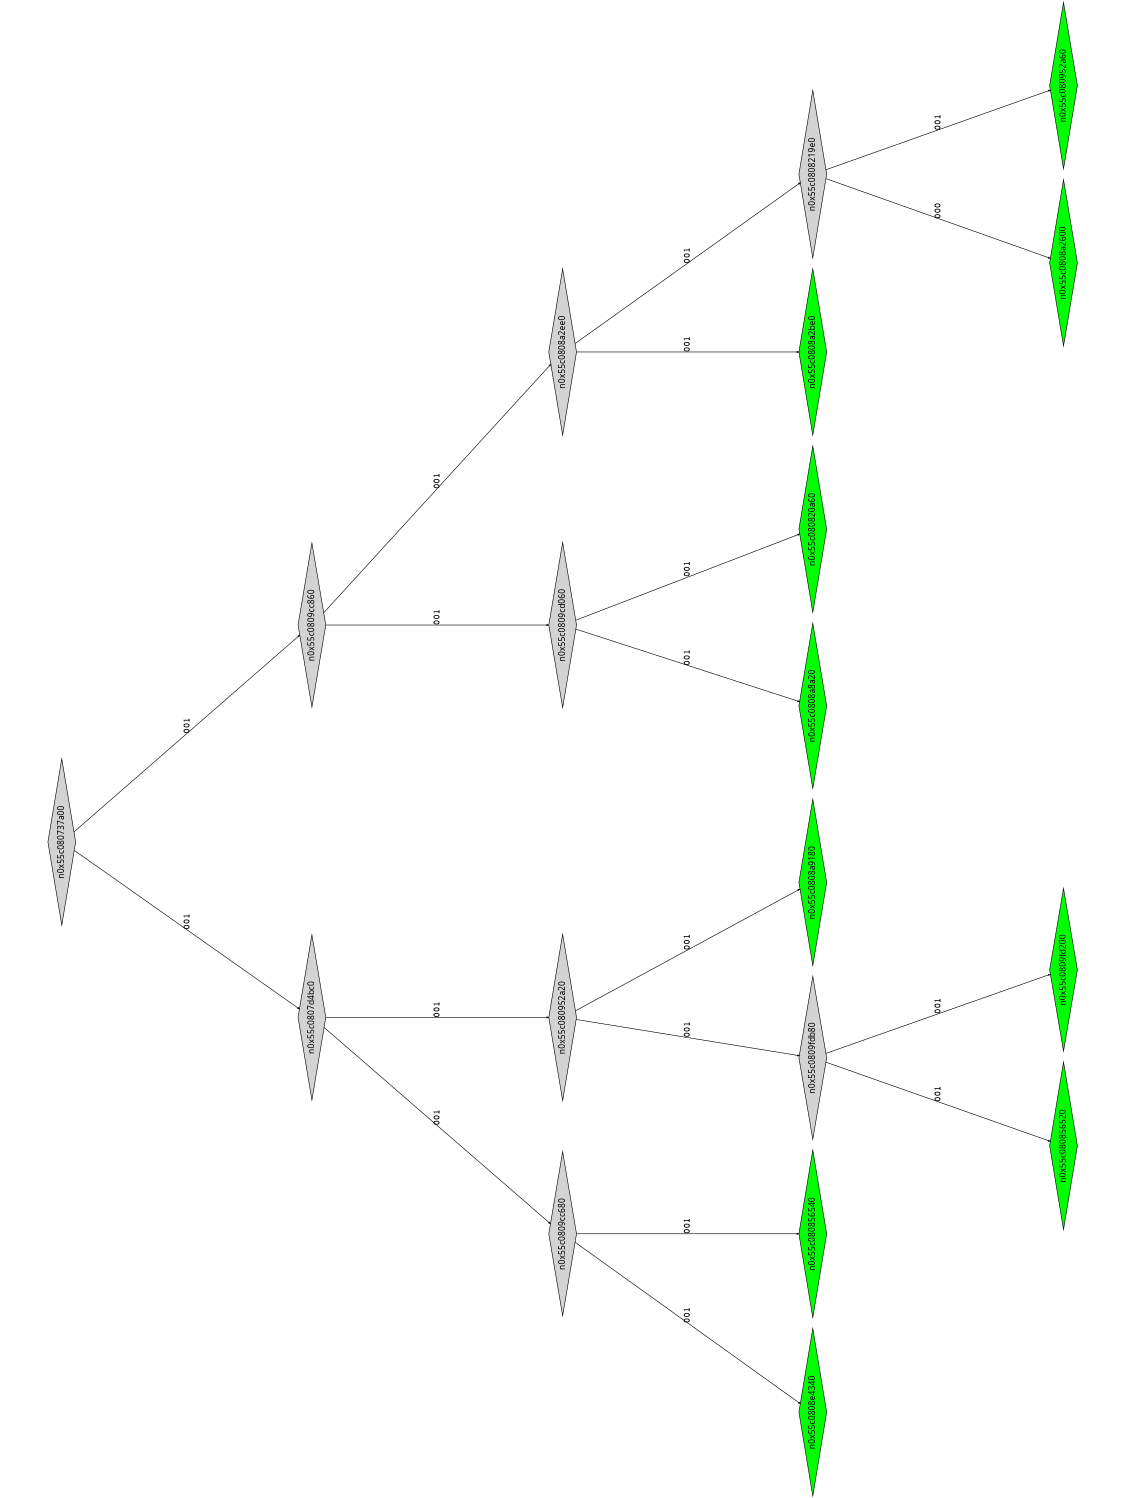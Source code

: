 digraph G {
	size="10,7.5";
	ratio=fill;
	rotate=90;
	center = "true";
	node [style="filled",width=.1,height=.1,fontname="Terminus"]
	edge [arrowsize=.3]
	n0x55c080737a00 [shape=diamond];
	n0x55c080737a00 -> n0x55c0807d4bc0 [label=001];
	n0x55c080737a00 -> n0x55c0809cc860 [label=001];
	n0x55c0809cc860 [shape=diamond];
	n0x55c0809cc860 -> n0x55c0809cd060 [label=001];
	n0x55c0809cc860 -> n0x55c0808a2ee0 [label=001];
	n0x55c0808a2ee0 [shape=diamond];
	n0x55c0808a2ee0 -> n0x55c0808a2be0 [label=001];
	n0x55c0808a2ee0 -> n0x55c0808219e0 [label=001];
	n0x55c0808219e0 [shape=diamond];
	n0x55c0808219e0 -> n0x55c0808a2600 [label=000];
	n0x55c0808219e0 -> n0x55c080952a60 [label=001];
	n0x55c080952a60 [shape=diamond,fillcolor=green];
	n0x55c0808a2600 [shape=diamond,fillcolor=green];
	n0x55c0808a2be0 [shape=diamond,fillcolor=green];
	n0x55c0809cd060 [shape=diamond];
	n0x55c0809cd060 -> n0x55c0808a8a20 [label=001];
	n0x55c0809cd060 -> n0x55c080820a60 [label=001];
	n0x55c080820a60 [shape=diamond,fillcolor=green];
	n0x55c0808a8a20 [shape=diamond,fillcolor=green];
	n0x55c0807d4bc0 [shape=diamond];
	n0x55c0807d4bc0 -> n0x55c0809cc680 [label=001];
	n0x55c0807d4bc0 -> n0x55c080952a20 [label=001];
	n0x55c080952a20 [shape=diamond];
	n0x55c080952a20 -> n0x55c0809fdb80 [label=001];
	n0x55c080952a20 -> n0x55c0808a9180 [label=001];
	n0x55c0808a9180 [shape=diamond,fillcolor=green];
	n0x55c0809fdb80 [shape=diamond];
	n0x55c0809fdb80 -> n0x55c080856520 [label=001];
	n0x55c0809fdb80 -> n0x55c0809fd200 [label=001];
	n0x55c0809fd200 [shape=diamond,fillcolor=green];
	n0x55c080856520 [shape=diamond,fillcolor=green];
	n0x55c0809cc680 [shape=diamond];
	n0x55c0809cc680 -> n0x55c0808e4340 [label=001];
	n0x55c0809cc680 -> n0x55c080856540 [label=001];
	n0x55c080856540 [shape=diamond,fillcolor=green];
	n0x55c0808e4340 [shape=diamond,fillcolor=green];
}
